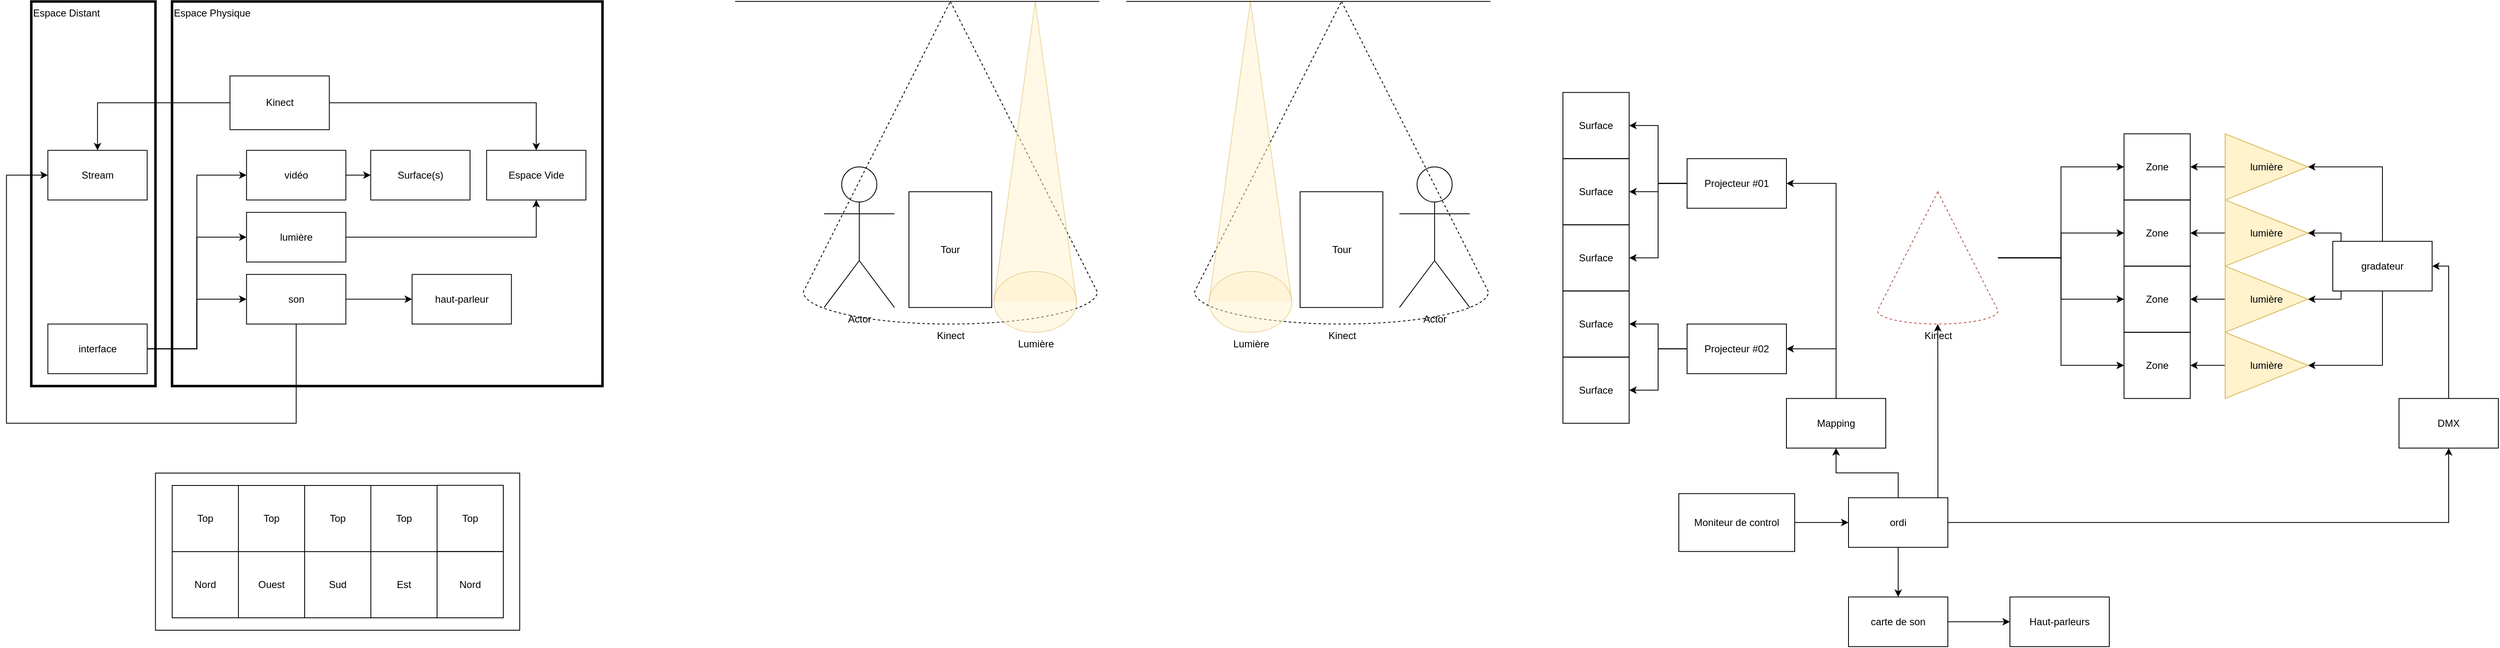 <mxfile version="14.0.1" type="device"><diagram id="wLlapQSc5li03zuCN7-d" name="Page-1"><mxGraphModel dx="3782" dy="2999" grid="1" gridSize="10" guides="1" tooltips="1" connect="1" arrows="1" fold="1" page="1" pageScale="1" pageWidth="827" pageHeight="1169" math="0" shadow="0"><root><mxCell id="0"/><mxCell id="1" parent="0"/><mxCell id="sRlioAAWHpF8y-Nsf9GD-21" value="Espace Distant" style="rounded=0;whiteSpace=wrap;html=1;fillColor=none;align=left;verticalAlign=top;strokeWidth=3;" parent="1" vertex="1"><mxGeometry x="-650.2" y="-990.2" width="150" height="465" as="geometry"/></mxCell><mxCell id="sRlioAAWHpF8y-Nsf9GD-22" value="Espace Physique" style="rounded=0;whiteSpace=wrap;html=1;fillColor=none;align=left;verticalAlign=top;strokeWidth=3;" parent="1" vertex="1"><mxGeometry x="-480.2" y="-990.2" width="520" height="465" as="geometry"/></mxCell><mxCell id="sRlioAAWHpF8y-Nsf9GD-23" style="edgeStyle=orthogonalEdgeStyle;rounded=0;orthogonalLoop=1;jettySize=auto;html=1;" parent="1" source="sRlioAAWHpF8y-Nsf9GD-25" target="sRlioAAWHpF8y-Nsf9GD-31" edge="1"><mxGeometry relative="1" as="geometry"/></mxCell><mxCell id="sRlioAAWHpF8y-Nsf9GD-24" style="edgeStyle=orthogonalEdgeStyle;rounded=0;orthogonalLoop=1;jettySize=auto;html=1;entryX=0.5;entryY=0;entryDx=0;entryDy=0;" parent="1" source="sRlioAAWHpF8y-Nsf9GD-25" target="sRlioAAWHpF8y-Nsf9GD-40" edge="1"><mxGeometry relative="1" as="geometry"/></mxCell><mxCell id="sRlioAAWHpF8y-Nsf9GD-25" value="Kinect" style="rounded=0;whiteSpace=wrap;html=1;fillColor=none;" parent="1" vertex="1"><mxGeometry x="-410.2" y="-900.2" width="120" height="65" as="geometry"/></mxCell><mxCell id="sRlioAAWHpF8y-Nsf9GD-26" value="Surface(s)" style="rounded=0;whiteSpace=wrap;html=1;fillColor=none;" parent="1" vertex="1"><mxGeometry x="-240.2" y="-810.2" width="120" height="60" as="geometry"/></mxCell><mxCell id="sRlioAAWHpF8y-Nsf9GD-27" style="edgeStyle=orthogonalEdgeStyle;rounded=0;orthogonalLoop=1;jettySize=auto;html=1;" parent="1" source="sRlioAAWHpF8y-Nsf9GD-28" target="sRlioAAWHpF8y-Nsf9GD-26" edge="1"><mxGeometry relative="1" as="geometry"/></mxCell><mxCell id="sRlioAAWHpF8y-Nsf9GD-28" value="vidéo" style="rounded=0;whiteSpace=wrap;html=1;fillColor=none;" parent="1" vertex="1"><mxGeometry x="-390.2" y="-810.2" width="120" height="60" as="geometry"/></mxCell><mxCell id="sRlioAAWHpF8y-Nsf9GD-29" style="edgeStyle=orthogonalEdgeStyle;rounded=0;orthogonalLoop=1;jettySize=auto;html=1;entryX=0.5;entryY=1;entryDx=0;entryDy=0;" parent="1" source="sRlioAAWHpF8y-Nsf9GD-30" target="sRlioAAWHpF8y-Nsf9GD-40" edge="1"><mxGeometry relative="1" as="geometry"/></mxCell><mxCell id="sRlioAAWHpF8y-Nsf9GD-30" value="lumière" style="rounded=0;whiteSpace=wrap;html=1;fillColor=none;" parent="1" vertex="1"><mxGeometry x="-390.2" y="-735.2" width="120" height="60" as="geometry"/></mxCell><mxCell id="sRlioAAWHpF8y-Nsf9GD-31" value="Stream" style="rounded=0;whiteSpace=wrap;html=1;fillColor=none;" parent="1" vertex="1"><mxGeometry x="-630.2" y="-810.2" width="120" height="60" as="geometry"/></mxCell><mxCell id="sRlioAAWHpF8y-Nsf9GD-32" style="edgeStyle=orthogonalEdgeStyle;rounded=0;orthogonalLoop=1;jettySize=auto;html=1;entryX=0;entryY=0.5;entryDx=0;entryDy=0;" parent="1" source="sRlioAAWHpF8y-Nsf9GD-35" target="sRlioAAWHpF8y-Nsf9GD-28" edge="1"><mxGeometry relative="1" as="geometry"/></mxCell><mxCell id="sRlioAAWHpF8y-Nsf9GD-33" style="edgeStyle=orthogonalEdgeStyle;rounded=0;orthogonalLoop=1;jettySize=auto;html=1;entryX=0;entryY=0.5;entryDx=0;entryDy=0;" parent="1" source="sRlioAAWHpF8y-Nsf9GD-35" target="sRlioAAWHpF8y-Nsf9GD-30" edge="1"><mxGeometry relative="1" as="geometry"/></mxCell><mxCell id="sRlioAAWHpF8y-Nsf9GD-34" style="edgeStyle=orthogonalEdgeStyle;rounded=0;orthogonalLoop=1;jettySize=auto;html=1;" parent="1" source="sRlioAAWHpF8y-Nsf9GD-35" target="sRlioAAWHpF8y-Nsf9GD-38" edge="1"><mxGeometry relative="1" as="geometry"/></mxCell><mxCell id="sRlioAAWHpF8y-Nsf9GD-35" value="interface" style="rounded=0;whiteSpace=wrap;html=1;fillColor=none;align=center;" parent="1" vertex="1"><mxGeometry x="-630.2" y="-600.2" width="120" height="60" as="geometry"/></mxCell><mxCell id="sRlioAAWHpF8y-Nsf9GD-36" style="edgeStyle=orthogonalEdgeStyle;rounded=0;orthogonalLoop=1;jettySize=auto;html=1;" parent="1" source="sRlioAAWHpF8y-Nsf9GD-38" target="sRlioAAWHpF8y-Nsf9GD-39" edge="1"><mxGeometry relative="1" as="geometry"/></mxCell><mxCell id="sRlioAAWHpF8y-Nsf9GD-37" style="edgeStyle=orthogonalEdgeStyle;rounded=0;orthogonalLoop=1;jettySize=auto;html=1;" parent="1" source="sRlioAAWHpF8y-Nsf9GD-38" target="sRlioAAWHpF8y-Nsf9GD-31" edge="1"><mxGeometry relative="1" as="geometry"><Array as="points"><mxPoint x="-330.2" y="-480.2"/><mxPoint x="-680.2" y="-480.2"/><mxPoint x="-680.2" y="-780.2"/></Array></mxGeometry></mxCell><mxCell id="sRlioAAWHpF8y-Nsf9GD-38" value="son" style="rounded=0;whiteSpace=wrap;html=1;fillColor=none;" parent="1" vertex="1"><mxGeometry x="-390.2" y="-660.2" width="120" height="60" as="geometry"/></mxCell><mxCell id="sRlioAAWHpF8y-Nsf9GD-39" value="haut-parleur" style="rounded=0;whiteSpace=wrap;html=1;fillColor=none;" parent="1" vertex="1"><mxGeometry x="-190.2" y="-660.2" width="120" height="60" as="geometry"/></mxCell><mxCell id="sRlioAAWHpF8y-Nsf9GD-40" value="Espace Vide" style="rounded=0;whiteSpace=wrap;html=1;" parent="1" vertex="1"><mxGeometry x="-100.2" y="-810.2" width="120" height="60" as="geometry"/></mxCell><mxCell id="sRlioAAWHpF8y-Nsf9GD-59" value="" style="rounded=0;whiteSpace=wrap;html=1;fillColor=none;" parent="1" vertex="1"><mxGeometry x="-500.2" y="-420" width="440" height="190" as="geometry"/></mxCell><mxCell id="sRlioAAWHpF8y-Nsf9GD-60" value="Nord" style="whiteSpace=wrap;html=1;aspect=fixed;" parent="1" vertex="1"><mxGeometry x="-480" y="-325" width="80" height="80" as="geometry"/></mxCell><mxCell id="sRlioAAWHpF8y-Nsf9GD-61" value="Ouest" style="whiteSpace=wrap;html=1;aspect=fixed;" parent="1" vertex="1"><mxGeometry x="-400" y="-325" width="80" height="80" as="geometry"/></mxCell><mxCell id="sRlioAAWHpF8y-Nsf9GD-62" value="Sud" style="whiteSpace=wrap;html=1;aspect=fixed;" parent="1" vertex="1"><mxGeometry x="-320" y="-325" width="80" height="80" as="geometry"/></mxCell><mxCell id="sRlioAAWHpF8y-Nsf9GD-63" value="Est" style="whiteSpace=wrap;html=1;aspect=fixed;" parent="1" vertex="1"><mxGeometry x="-240" y="-325" width="80" height="80" as="geometry"/></mxCell><mxCell id="sRlioAAWHpF8y-Nsf9GD-64" value="Nord" style="whiteSpace=wrap;html=1;aspect=fixed;" parent="1" vertex="1"><mxGeometry x="-160" y="-325" width="80" height="80" as="geometry"/></mxCell><mxCell id="sRlioAAWHpF8y-Nsf9GD-65" value="Top" style="whiteSpace=wrap;html=1;aspect=fixed;" parent="1" vertex="1"><mxGeometry x="-400" y="-405" width="80" height="80" as="geometry"/></mxCell><mxCell id="sRlioAAWHpF8y-Nsf9GD-66" value="Top" style="whiteSpace=wrap;html=1;aspect=fixed;" parent="1" vertex="1"><mxGeometry x="-480" y="-405" width="80" height="80" as="geometry"/></mxCell><mxCell id="sRlioAAWHpF8y-Nsf9GD-67" value="Top" style="whiteSpace=wrap;html=1;aspect=fixed;" parent="1" vertex="1"><mxGeometry x="-240" y="-405" width="80" height="80" as="geometry"/></mxCell><mxCell id="sRlioAAWHpF8y-Nsf9GD-68" value="Top" style="whiteSpace=wrap;html=1;aspect=fixed;" parent="1" vertex="1"><mxGeometry x="-320" y="-405" width="80" height="80" as="geometry"/></mxCell><mxCell id="sRlioAAWHpF8y-Nsf9GD-71" value="Kinect&lt;br&gt;" style="verticalLabelPosition=bottom;verticalAlign=top;html=1;shape=mxgraph.basic.cone2;dx=0.5;dy=0.9;dashed=1;fillColor=none;" parent="1" vertex="1"><mxGeometry x="755" y="-990.2" width="355" height="390" as="geometry"/></mxCell><mxCell id="sRlioAAWHpF8y-Nsf9GD-72" style="edgeStyle=orthogonalEdgeStyle;rounded=0;orthogonalLoop=1;jettySize=auto;html=1;" parent="1" source="sRlioAAWHpF8y-Nsf9GD-76" target="sRlioAAWHpF8y-Nsf9GD-80" edge="1"><mxGeometry relative="1" as="geometry"/></mxCell><mxCell id="sRlioAAWHpF8y-Nsf9GD-73" style="edgeStyle=orthogonalEdgeStyle;rounded=0;orthogonalLoop=1;jettySize=auto;html=1;entryX=0.5;entryY=0;entryDx=0;entryDy=0;" parent="1" source="sRlioAAWHpF8y-Nsf9GD-76" target="sRlioAAWHpF8y-Nsf9GD-113" edge="1"><mxGeometry relative="1" as="geometry"/></mxCell><mxCell id="sRlioAAWHpF8y-Nsf9GD-74" style="edgeStyle=orthogonalEdgeStyle;rounded=0;orthogonalLoop=1;jettySize=auto;html=1;entryX=0;entryY=0;entryDx=72.82;entryDy=160;entryPerimeter=0;" parent="1" source="sRlioAAWHpF8y-Nsf9GD-76" target="sRlioAAWHpF8y-Nsf9GD-111" edge="1"><mxGeometry relative="1" as="geometry"><Array as="points"><mxPoint x="1653" y="-440.2"/><mxPoint x="1653" y="-440.2"/></Array></mxGeometry></mxCell><mxCell id="sRlioAAWHpF8y-Nsf9GD-75" style="edgeStyle=orthogonalEdgeStyle;rounded=0;orthogonalLoop=1;jettySize=auto;html=1;entryX=0.5;entryY=1;entryDx=0;entryDy=0;" parent="1" source="sRlioAAWHpF8y-Nsf9GD-76" target="sRlioAAWHpF8y-Nsf9GD-129" edge="1"><mxGeometry relative="1" as="geometry"/></mxCell><mxCell id="sRlioAAWHpF8y-Nsf9GD-76" value="ordi" style="rounded=0;whiteSpace=wrap;html=1;" parent="1" vertex="1"><mxGeometry x="1545" y="-390.2" width="120" height="60" as="geometry"/></mxCell><mxCell id="sRlioAAWHpF8y-Nsf9GD-77" style="edgeStyle=orthogonalEdgeStyle;rounded=0;orthogonalLoop=1;jettySize=auto;html=1;entryX=1;entryY=0.5;entryDx=0;entryDy=0;" parent="1" source="sRlioAAWHpF8y-Nsf9GD-78" target="sRlioAAWHpF8y-Nsf9GD-105" edge="1"><mxGeometry relative="1" as="geometry"/></mxCell><mxCell id="sRlioAAWHpF8y-Nsf9GD-78" value="lumière" style="triangle;whiteSpace=wrap;html=1;fillColor=#fff2cc;strokeColor=#d6b656;" parent="1" vertex="1"><mxGeometry x="2000" y="-750.2" width="100" height="80" as="geometry"/></mxCell><mxCell id="sRlioAAWHpF8y-Nsf9GD-79" style="edgeStyle=orthogonalEdgeStyle;rounded=0;orthogonalLoop=1;jettySize=auto;html=1;entryX=1;entryY=0.5;entryDx=0;entryDy=0;" parent="1" source="sRlioAAWHpF8y-Nsf9GD-80" target="sRlioAAWHpF8y-Nsf9GD-85" edge="1"><mxGeometry relative="1" as="geometry"/></mxCell><mxCell id="sRlioAAWHpF8y-Nsf9GD-80" value="DMX" style="whiteSpace=wrap;html=1;" parent="1" vertex="1"><mxGeometry x="2210" y="-510.2" width="120" height="60" as="geometry"/></mxCell><mxCell id="sRlioAAWHpF8y-Nsf9GD-81" style="edgeStyle=orthogonalEdgeStyle;rounded=0;orthogonalLoop=1;jettySize=auto;html=1;entryX=1;entryY=0.5;entryDx=0;entryDy=0;" parent="1" source="sRlioAAWHpF8y-Nsf9GD-85" target="sRlioAAWHpF8y-Nsf9GD-100" edge="1"><mxGeometry relative="1" as="geometry"><Array as="points"><mxPoint x="2190" y="-790.2"/></Array></mxGeometry></mxCell><mxCell id="sRlioAAWHpF8y-Nsf9GD-82" style="edgeStyle=orthogonalEdgeStyle;rounded=0;orthogonalLoop=1;jettySize=auto;html=1;exitX=0;exitY=0;exitDx=0;exitDy=0;" parent="1" source="sRlioAAWHpF8y-Nsf9GD-85" target="sRlioAAWHpF8y-Nsf9GD-78" edge="1"><mxGeometry relative="1" as="geometry"><Array as="points"><mxPoint x="2140" y="-695.2"/><mxPoint x="2140" y="-710.2"/></Array></mxGeometry></mxCell><mxCell id="sRlioAAWHpF8y-Nsf9GD-83" style="edgeStyle=orthogonalEdgeStyle;rounded=0;orthogonalLoop=1;jettySize=auto;html=1;exitX=0;exitY=1;exitDx=0;exitDy=0;entryX=1;entryY=0.5;entryDx=0;entryDy=0;" parent="1" source="sRlioAAWHpF8y-Nsf9GD-85" target="sRlioAAWHpF8y-Nsf9GD-98" edge="1"><mxGeometry relative="1" as="geometry"><Array as="points"><mxPoint x="2140" y="-640.2"/><mxPoint x="2140" y="-630.2"/></Array></mxGeometry></mxCell><mxCell id="sRlioAAWHpF8y-Nsf9GD-84" style="edgeStyle=orthogonalEdgeStyle;rounded=0;orthogonalLoop=1;jettySize=auto;html=1;exitX=0.5;exitY=1;exitDx=0;exitDy=0;entryX=1;entryY=0.5;entryDx=0;entryDy=0;" parent="1" source="sRlioAAWHpF8y-Nsf9GD-85" target="sRlioAAWHpF8y-Nsf9GD-102" edge="1"><mxGeometry relative="1" as="geometry"><Array as="points"><mxPoint x="2190" y="-550.2"/></Array></mxGeometry></mxCell><mxCell id="sRlioAAWHpF8y-Nsf9GD-85" value="gradateur&lt;br&gt;" style="whiteSpace=wrap;html=1;" parent="1" vertex="1"><mxGeometry x="2130" y="-700.2" width="120" height="60" as="geometry"/></mxCell><mxCell id="sRlioAAWHpF8y-Nsf9GD-86" style="edgeStyle=orthogonalEdgeStyle;rounded=0;orthogonalLoop=1;jettySize=auto;html=1;entryX=0;entryY=0.5;entryDx=0;entryDy=0;" parent="1" source="sRlioAAWHpF8y-Nsf9GD-87" target="sRlioAAWHpF8y-Nsf9GD-76" edge="1"><mxGeometry relative="1" as="geometry"/></mxCell><mxCell id="sRlioAAWHpF8y-Nsf9GD-87" value="Moniteur de control" style="rounded=0;whiteSpace=wrap;html=1;" parent="1" vertex="1"><mxGeometry x="1340" y="-395.2" width="140" height="70" as="geometry"/></mxCell><mxCell id="sRlioAAWHpF8y-Nsf9GD-88" value="Lumière" style="verticalLabelPosition=bottom;verticalAlign=top;html=1;shape=mxgraph.basic.cone;fillColor=#fff2cc;strokeColor=#d6b656;opacity=50;" parent="1" vertex="1"><mxGeometry x="772.5" y="-990.2" width="100" height="400" as="geometry"/></mxCell><mxCell id="sRlioAAWHpF8y-Nsf9GD-89" value="Actor" style="shape=umlActor;verticalLabelPosition=bottom;verticalAlign=top;html=1;outlineConnect=0;fillColor=none;" parent="1" vertex="1"><mxGeometry x="1002.5" y="-790.2" width="85" height="170" as="geometry"/></mxCell><mxCell id="sRlioAAWHpF8y-Nsf9GD-90" value="Tour" style="rounded=0;whiteSpace=wrap;html=1;fillColor=none;" parent="1" vertex="1"><mxGeometry x="882.5" y="-760.2" width="100" height="140" as="geometry"/></mxCell><mxCell id="sRlioAAWHpF8y-Nsf9GD-91" value="" style="endArrow=none;html=1;" parent="1" edge="1"><mxGeometry width="50" height="50" relative="1" as="geometry"><mxPoint x="672.5" y="-990.2" as="sourcePoint"/><mxPoint x="1112.5" y="-990.2" as="targetPoint"/></mxGeometry></mxCell><mxCell id="sRlioAAWHpF8y-Nsf9GD-92" value="Kinect&lt;br&gt;" style="verticalLabelPosition=bottom;verticalAlign=top;html=1;shape=mxgraph.basic.cone2;dx=0.5;dy=0.9;dashed=1;fillColor=none;" parent="1" vertex="1"><mxGeometry x="282.5" y="-990.2" width="355" height="390" as="geometry"/></mxCell><mxCell id="sRlioAAWHpF8y-Nsf9GD-93" value="Lumière" style="verticalLabelPosition=bottom;verticalAlign=top;html=1;shape=mxgraph.basic.cone;fillColor=#fff2cc;strokeColor=#d6b656;opacity=50;" parent="1" vertex="1"><mxGeometry x="512.5" y="-990.2" width="100" height="400" as="geometry"/></mxCell><mxCell id="sRlioAAWHpF8y-Nsf9GD-94" value="Actor" style="shape=umlActor;verticalLabelPosition=bottom;verticalAlign=top;html=1;outlineConnect=0;fillColor=none;" parent="1" vertex="1"><mxGeometry x="307.5" y="-790.2" width="85" height="170" as="geometry"/></mxCell><mxCell id="sRlioAAWHpF8y-Nsf9GD-95" value="Tour" style="rounded=0;whiteSpace=wrap;html=1;fillColor=none;" parent="1" vertex="1"><mxGeometry x="410" y="-760.2" width="100" height="140" as="geometry"/></mxCell><mxCell id="sRlioAAWHpF8y-Nsf9GD-96" value="" style="endArrow=none;html=1;" parent="1" edge="1"><mxGeometry width="50" height="50" relative="1" as="geometry"><mxPoint x="200" y="-990.2" as="sourcePoint"/><mxPoint x="640" y="-990.2" as="targetPoint"/></mxGeometry></mxCell><mxCell id="sRlioAAWHpF8y-Nsf9GD-97" style="edgeStyle=orthogonalEdgeStyle;rounded=0;orthogonalLoop=1;jettySize=auto;html=1;entryX=1;entryY=0.5;entryDx=0;entryDy=0;" parent="1" source="sRlioAAWHpF8y-Nsf9GD-98" target="sRlioAAWHpF8y-Nsf9GD-104" edge="1"><mxGeometry relative="1" as="geometry"/></mxCell><mxCell id="sRlioAAWHpF8y-Nsf9GD-98" value="lumière" style="triangle;whiteSpace=wrap;html=1;fillColor=#fff2cc;strokeColor=#d6b656;" parent="1" vertex="1"><mxGeometry x="2000" y="-670.2" width="100" height="80" as="geometry"/></mxCell><mxCell id="sRlioAAWHpF8y-Nsf9GD-99" style="edgeStyle=orthogonalEdgeStyle;rounded=0;orthogonalLoop=1;jettySize=auto;html=1;entryX=1;entryY=0.5;entryDx=0;entryDy=0;" parent="1" source="sRlioAAWHpF8y-Nsf9GD-100" target="sRlioAAWHpF8y-Nsf9GD-106" edge="1"><mxGeometry relative="1" as="geometry"/></mxCell><mxCell id="sRlioAAWHpF8y-Nsf9GD-100" value="lumière" style="triangle;whiteSpace=wrap;html=1;fillColor=#fff2cc;strokeColor=#d6b656;" parent="1" vertex="1"><mxGeometry x="2000" y="-830.2" width="100" height="80" as="geometry"/></mxCell><mxCell id="sRlioAAWHpF8y-Nsf9GD-101" style="edgeStyle=orthogonalEdgeStyle;rounded=0;orthogonalLoop=1;jettySize=auto;html=1;entryX=1;entryY=0.5;entryDx=0;entryDy=0;" parent="1" source="sRlioAAWHpF8y-Nsf9GD-102" target="sRlioAAWHpF8y-Nsf9GD-103" edge="1"><mxGeometry relative="1" as="geometry"/></mxCell><mxCell id="sRlioAAWHpF8y-Nsf9GD-102" value="lumière" style="triangle;whiteSpace=wrap;html=1;fillColor=#fff2cc;strokeColor=#d6b656;" parent="1" vertex="1"><mxGeometry x="2000" y="-590.2" width="100" height="80" as="geometry"/></mxCell><mxCell id="sRlioAAWHpF8y-Nsf9GD-103" value="Zone" style="whiteSpace=wrap;html=1;aspect=fixed;fillColor=none;" parent="1" vertex="1"><mxGeometry x="1877.82" y="-590.2" width="80" height="80" as="geometry"/></mxCell><mxCell id="sRlioAAWHpF8y-Nsf9GD-104" value="Zone" style="whiteSpace=wrap;html=1;aspect=fixed;fillColor=none;" parent="1" vertex="1"><mxGeometry x="1877.82" y="-670.2" width="80" height="80" as="geometry"/></mxCell><mxCell id="sRlioAAWHpF8y-Nsf9GD-105" value="Zone" style="whiteSpace=wrap;html=1;aspect=fixed;fillColor=none;" parent="1" vertex="1"><mxGeometry x="1877.82" y="-750.2" width="80" height="80" as="geometry"/></mxCell><mxCell id="sRlioAAWHpF8y-Nsf9GD-106" value="Zone" style="whiteSpace=wrap;html=1;aspect=fixed;fillColor=none;" parent="1" vertex="1"><mxGeometry x="1877.82" y="-830.2" width="80" height="80" as="geometry"/></mxCell><mxCell id="sRlioAAWHpF8y-Nsf9GD-107" style="edgeStyle=orthogonalEdgeStyle;rounded=0;orthogonalLoop=1;jettySize=auto;html=1;entryX=0;entryY=0.5;entryDx=0;entryDy=0;" parent="1" source="sRlioAAWHpF8y-Nsf9GD-111" target="sRlioAAWHpF8y-Nsf9GD-106" edge="1"><mxGeometry relative="1" as="geometry"/></mxCell><mxCell id="sRlioAAWHpF8y-Nsf9GD-108" style="edgeStyle=orthogonalEdgeStyle;rounded=0;orthogonalLoop=1;jettySize=auto;html=1;entryX=0;entryY=0.5;entryDx=0;entryDy=0;" parent="1" source="sRlioAAWHpF8y-Nsf9GD-111" target="sRlioAAWHpF8y-Nsf9GD-105" edge="1"><mxGeometry relative="1" as="geometry"/></mxCell><mxCell id="sRlioAAWHpF8y-Nsf9GD-109" style="edgeStyle=orthogonalEdgeStyle;rounded=0;orthogonalLoop=1;jettySize=auto;html=1;" parent="1" source="sRlioAAWHpF8y-Nsf9GD-111" target="sRlioAAWHpF8y-Nsf9GD-104" edge="1"><mxGeometry relative="1" as="geometry"/></mxCell><mxCell id="sRlioAAWHpF8y-Nsf9GD-110" style="edgeStyle=orthogonalEdgeStyle;rounded=0;orthogonalLoop=1;jettySize=auto;html=1;entryX=0;entryY=0.5;entryDx=0;entryDy=0;" parent="1" source="sRlioAAWHpF8y-Nsf9GD-111" target="sRlioAAWHpF8y-Nsf9GD-103" edge="1"><mxGeometry relative="1" as="geometry"/></mxCell><mxCell id="sRlioAAWHpF8y-Nsf9GD-111" value="Kinect&lt;br&gt;" style="verticalLabelPosition=bottom;verticalAlign=top;html=1;shape=mxgraph.basic.cone2;dx=0.5;dy=0.9;dashed=1;rotation=0;strokeColor=#b85450;fillColor=none;" parent="1" vertex="1"><mxGeometry x="1580" y="-760.2" width="145.64" height="160" as="geometry"/></mxCell><mxCell id="sRlioAAWHpF8y-Nsf9GD-112" style="edgeStyle=orthogonalEdgeStyle;rounded=0;orthogonalLoop=1;jettySize=auto;html=1;entryX=0;entryY=0.5;entryDx=0;entryDy=0;" parent="1" source="sRlioAAWHpF8y-Nsf9GD-113" target="sRlioAAWHpF8y-Nsf9GD-114" edge="1"><mxGeometry relative="1" as="geometry"/></mxCell><mxCell id="sRlioAAWHpF8y-Nsf9GD-113" value="carte de son" style="whiteSpace=wrap;html=1;fillColor=none;" parent="1" vertex="1"><mxGeometry x="1545" y="-270.2" width="120" height="60" as="geometry"/></mxCell><mxCell id="sRlioAAWHpF8y-Nsf9GD-114" value="Haut-parleurs" style="whiteSpace=wrap;html=1;fillColor=none;" parent="1" vertex="1"><mxGeometry x="1740" y="-270.2" width="120" height="60" as="geometry"/></mxCell><mxCell id="sRlioAAWHpF8y-Nsf9GD-115" value="Surface" style="whiteSpace=wrap;html=1;aspect=fixed;fillColor=none;" parent="1" vertex="1"><mxGeometry x="1200" y="-560.2" width="80" height="80" as="geometry"/></mxCell><mxCell id="sRlioAAWHpF8y-Nsf9GD-116" value="Surface" style="whiteSpace=wrap;html=1;aspect=fixed;fillColor=none;" parent="1" vertex="1"><mxGeometry x="1200" y="-640.2" width="80" height="80" as="geometry"/></mxCell><mxCell id="sRlioAAWHpF8y-Nsf9GD-117" value="Surface" style="whiteSpace=wrap;html=1;aspect=fixed;fillColor=none;" parent="1" vertex="1"><mxGeometry x="1200" y="-720.2" width="80" height="80" as="geometry"/></mxCell><mxCell id="sRlioAAWHpF8y-Nsf9GD-118" value="Surface" style="whiteSpace=wrap;html=1;aspect=fixed;fillColor=none;" parent="1" vertex="1"><mxGeometry x="1200" y="-800.2" width="80" height="80" as="geometry"/></mxCell><mxCell id="sRlioAAWHpF8y-Nsf9GD-119" value="Surface" style="whiteSpace=wrap;html=1;aspect=fixed;fillColor=none;" parent="1" vertex="1"><mxGeometry x="1200" y="-880.2" width="80" height="80" as="geometry"/></mxCell><mxCell id="sRlioAAWHpF8y-Nsf9GD-120" style="edgeStyle=orthogonalEdgeStyle;rounded=0;orthogonalLoop=1;jettySize=auto;html=1;" parent="1" source="sRlioAAWHpF8y-Nsf9GD-123" target="sRlioAAWHpF8y-Nsf9GD-119" edge="1"><mxGeometry relative="1" as="geometry"/></mxCell><mxCell id="sRlioAAWHpF8y-Nsf9GD-121" style="edgeStyle=orthogonalEdgeStyle;rounded=0;orthogonalLoop=1;jettySize=auto;html=1;" parent="1" source="sRlioAAWHpF8y-Nsf9GD-123" target="sRlioAAWHpF8y-Nsf9GD-118" edge="1"><mxGeometry relative="1" as="geometry"/></mxCell><mxCell id="sRlioAAWHpF8y-Nsf9GD-122" style="edgeStyle=orthogonalEdgeStyle;rounded=0;orthogonalLoop=1;jettySize=auto;html=1;entryX=1;entryY=0.5;entryDx=0;entryDy=0;" parent="1" source="sRlioAAWHpF8y-Nsf9GD-123" target="sRlioAAWHpF8y-Nsf9GD-117" edge="1"><mxGeometry relative="1" as="geometry"/></mxCell><mxCell id="sRlioAAWHpF8y-Nsf9GD-123" value="Projecteur #01" style="rounded=0;whiteSpace=wrap;html=1;fillColor=none;" parent="1" vertex="1"><mxGeometry x="1350" y="-800.2" width="120" height="60" as="geometry"/></mxCell><mxCell id="sRlioAAWHpF8y-Nsf9GD-124" style="edgeStyle=orthogonalEdgeStyle;rounded=0;orthogonalLoop=1;jettySize=auto;html=1;entryX=1;entryY=0.5;entryDx=0;entryDy=0;" parent="1" source="sRlioAAWHpF8y-Nsf9GD-126" target="sRlioAAWHpF8y-Nsf9GD-116" edge="1"><mxGeometry relative="1" as="geometry"/></mxCell><mxCell id="sRlioAAWHpF8y-Nsf9GD-125" style="edgeStyle=orthogonalEdgeStyle;rounded=0;orthogonalLoop=1;jettySize=auto;html=1;entryX=1;entryY=0.5;entryDx=0;entryDy=0;" parent="1" source="sRlioAAWHpF8y-Nsf9GD-126" target="sRlioAAWHpF8y-Nsf9GD-115" edge="1"><mxGeometry relative="1" as="geometry"/></mxCell><mxCell id="sRlioAAWHpF8y-Nsf9GD-126" value="Projecteur #02" style="rounded=0;whiteSpace=wrap;html=1;fillColor=none;" parent="1" vertex="1"><mxGeometry x="1350" y="-600.2" width="120" height="60" as="geometry"/></mxCell><mxCell id="sRlioAAWHpF8y-Nsf9GD-127" style="edgeStyle=orthogonalEdgeStyle;rounded=0;orthogonalLoop=1;jettySize=auto;html=1;entryX=1;entryY=0.5;entryDx=0;entryDy=0;" parent="1" source="sRlioAAWHpF8y-Nsf9GD-129" target="sRlioAAWHpF8y-Nsf9GD-126" edge="1"><mxGeometry relative="1" as="geometry"/></mxCell><mxCell id="sRlioAAWHpF8y-Nsf9GD-128" style="edgeStyle=orthogonalEdgeStyle;rounded=0;orthogonalLoop=1;jettySize=auto;html=1;entryX=1;entryY=0.5;entryDx=0;entryDy=0;" parent="1" source="sRlioAAWHpF8y-Nsf9GD-129" target="sRlioAAWHpF8y-Nsf9GD-123" edge="1"><mxGeometry relative="1" as="geometry"/></mxCell><mxCell id="sRlioAAWHpF8y-Nsf9GD-129" value="Mapping" style="whiteSpace=wrap;html=1;fillColor=none;" parent="1" vertex="1"><mxGeometry x="1470" y="-510.2" width="120" height="60" as="geometry"/></mxCell><mxCell id="sRlioAAWHpF8y-Nsf9GD-148" value="Top" style="whiteSpace=wrap;html=1;aspect=fixed;" parent="1" vertex="1"><mxGeometry x="-160" y="-405.2" width="80" height="80" as="geometry"/></mxCell></root></mxGraphModel></diagram></mxfile>